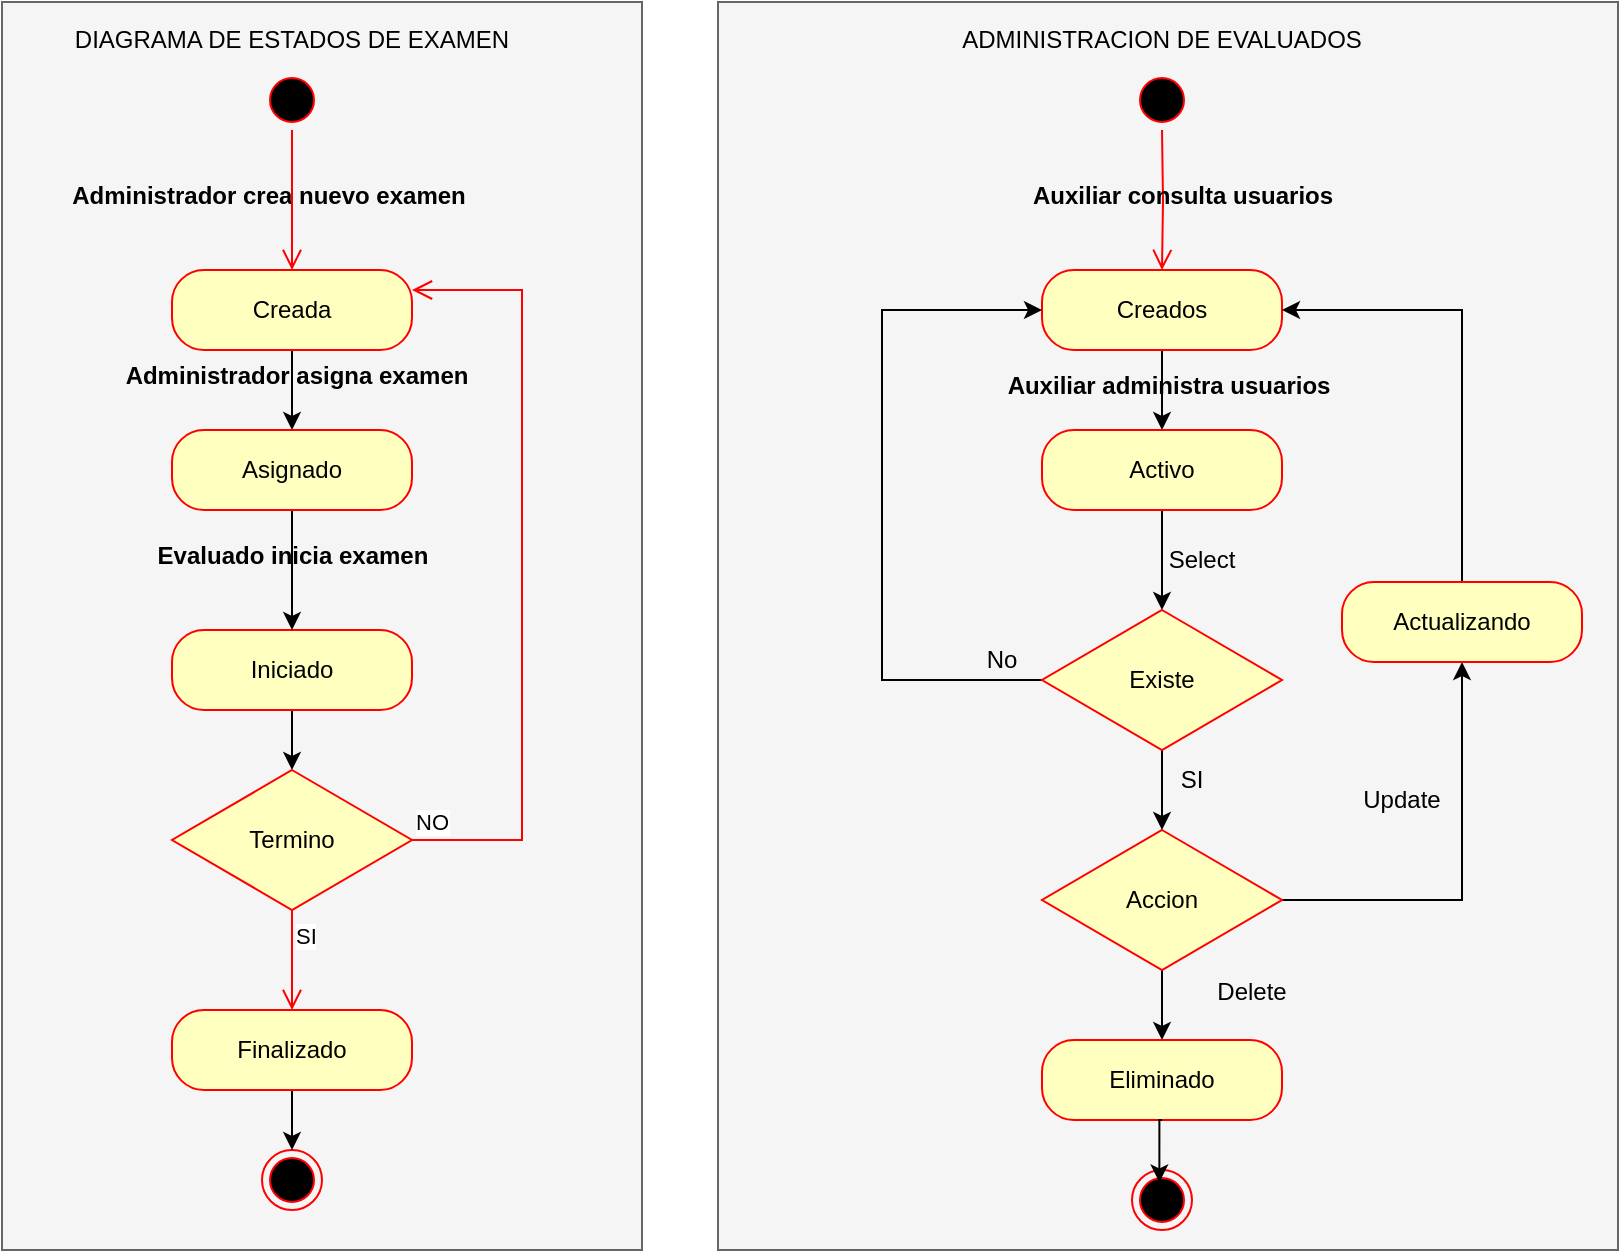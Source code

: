 <mxfile version="24.7.8">
  <diagram name="Página-1" id="G2aOBRKmYlYPZ_sjf6J7">
    <mxGraphModel dx="1290" dy="621" grid="1" gridSize="10" guides="1" tooltips="1" connect="1" arrows="1" fold="1" page="1" pageScale="1" pageWidth="1169" pageHeight="827" math="0" shadow="0">
      <root>
        <mxCell id="0" />
        <mxCell id="1" parent="0" />
        <mxCell id="goxQH9hMcrP3ggXVRuTO-57" value="" style="rounded=0;whiteSpace=wrap;html=1;fillColor=#f5f5f5;fontColor=#333333;strokeColor=#666666;" parent="1" vertex="1">
          <mxGeometry x="498" y="102" width="450" height="624" as="geometry" />
        </mxCell>
        <mxCell id="goxQH9hMcrP3ggXVRuTO-26" value="" style="rounded=0;whiteSpace=wrap;html=1;fillColor=#f5f5f5;fontColor=#333333;strokeColor=#666666;" parent="1" vertex="1">
          <mxGeometry x="140" y="102" width="320" height="624" as="geometry" />
        </mxCell>
        <mxCell id="goxQH9hMcrP3ggXVRuTO-1" value="" style="ellipse;html=1;shape=startState;fillColor=#000000;strokeColor=#ff0000;" parent="1" vertex="1">
          <mxGeometry x="270" y="136" width="30" height="30" as="geometry" />
        </mxCell>
        <mxCell id="goxQH9hMcrP3ggXVRuTO-3" value="" style="ellipse;html=1;shape=endState;fillColor=#000000;strokeColor=#ff0000;" parent="1" vertex="1">
          <mxGeometry x="270" y="676" width="30" height="30" as="geometry" />
        </mxCell>
        <mxCell id="goxQH9hMcrP3ggXVRuTO-17" style="edgeStyle=orthogonalEdgeStyle;rounded=0;orthogonalLoop=1;jettySize=auto;html=1;exitX=0.5;exitY=1;exitDx=0;exitDy=0;entryX=0.5;entryY=0;entryDx=0;entryDy=0;" parent="1" source="goxQH9hMcrP3ggXVRuTO-4" target="goxQH9hMcrP3ggXVRuTO-14" edge="1">
          <mxGeometry relative="1" as="geometry" />
        </mxCell>
        <mxCell id="goxQH9hMcrP3ggXVRuTO-4" value="Creada" style="rounded=1;whiteSpace=wrap;html=1;arcSize=40;fontColor=#000000;fillColor=#ffffc0;strokeColor=#ff0000;" parent="1" vertex="1">
          <mxGeometry x="225" y="236" width="120" height="40" as="geometry" />
        </mxCell>
        <mxCell id="goxQH9hMcrP3ggXVRuTO-6" value="DIAGRAMA DE ESTADOS DE EXAMEN" style="text;html=1;align=center;verticalAlign=middle;whiteSpace=wrap;rounded=0;" parent="1" vertex="1">
          <mxGeometry x="150" y="106" width="270" height="30" as="geometry" />
        </mxCell>
        <mxCell id="goxQH9hMcrP3ggXVRuTO-23" style="edgeStyle=orthogonalEdgeStyle;rounded=0;orthogonalLoop=1;jettySize=auto;html=1;exitX=0.5;exitY=1;exitDx=0;exitDy=0;entryX=0.5;entryY=0;entryDx=0;entryDy=0;" parent="1" source="goxQH9hMcrP3ggXVRuTO-7" target="goxQH9hMcrP3ggXVRuTO-20" edge="1">
          <mxGeometry relative="1" as="geometry" />
        </mxCell>
        <mxCell id="goxQH9hMcrP3ggXVRuTO-7" value="Iniciado" style="rounded=1;whiteSpace=wrap;html=1;arcSize=40;fontColor=#000000;fillColor=#ffffc0;strokeColor=#ff0000;" parent="1" vertex="1">
          <mxGeometry x="225" y="416" width="120" height="40" as="geometry" />
        </mxCell>
        <mxCell id="goxQH9hMcrP3ggXVRuTO-24" style="edgeStyle=orthogonalEdgeStyle;rounded=0;orthogonalLoop=1;jettySize=auto;html=1;exitX=0.5;exitY=1;exitDx=0;exitDy=0;" parent="1" source="goxQH9hMcrP3ggXVRuTO-9" target="goxQH9hMcrP3ggXVRuTO-3" edge="1">
          <mxGeometry relative="1" as="geometry" />
        </mxCell>
        <mxCell id="goxQH9hMcrP3ggXVRuTO-9" value="Finalizado" style="rounded=1;whiteSpace=wrap;html=1;arcSize=40;fontColor=#000000;fillColor=#ffffc0;strokeColor=#ff0000;" parent="1" vertex="1">
          <mxGeometry x="225" y="606" width="120" height="40" as="geometry" />
        </mxCell>
        <mxCell id="goxQH9hMcrP3ggXVRuTO-10" value="Administrador crea nuevo examen" style="text;align=center;fontStyle=1;verticalAlign=middle;spacingLeft=3;spacingRight=3;strokeColor=none;rotatable=0;points=[[0,0.5],[1,0.5]];portConstraint=eastwest;html=1;" parent="1" vertex="1">
          <mxGeometry x="233" y="186" width="80" height="26" as="geometry" />
        </mxCell>
        <mxCell id="goxQH9hMcrP3ggXVRuTO-12" value="" style="edgeStyle=orthogonalEdgeStyle;html=1;verticalAlign=bottom;endArrow=open;endSize=8;strokeColor=#ff0000;rounded=0;exitX=0.5;exitY=1;exitDx=0;exitDy=0;entryX=0.5;entryY=0;entryDx=0;entryDy=0;" parent="1" source="goxQH9hMcrP3ggXVRuTO-1" target="goxQH9hMcrP3ggXVRuTO-4" edge="1">
          <mxGeometry relative="1" as="geometry">
            <mxPoint x="295" y="346" as="targetPoint" />
            <mxPoint x="295" y="286" as="sourcePoint" />
          </mxGeometry>
        </mxCell>
        <mxCell id="goxQH9hMcrP3ggXVRuTO-18" style="edgeStyle=orthogonalEdgeStyle;rounded=0;orthogonalLoop=1;jettySize=auto;html=1;exitX=0.5;exitY=1;exitDx=0;exitDy=0;" parent="1" source="goxQH9hMcrP3ggXVRuTO-14" target="goxQH9hMcrP3ggXVRuTO-7" edge="1">
          <mxGeometry relative="1" as="geometry" />
        </mxCell>
        <mxCell id="goxQH9hMcrP3ggXVRuTO-14" value="Asignado" style="rounded=1;whiteSpace=wrap;html=1;arcSize=40;fontColor=#000000;fillColor=#ffffc0;strokeColor=#ff0000;" parent="1" vertex="1">
          <mxGeometry x="225" y="316" width="120" height="40" as="geometry" />
        </mxCell>
        <mxCell id="goxQH9hMcrP3ggXVRuTO-15" value="Administrador asigna examen" style="text;align=center;fontStyle=1;verticalAlign=middle;spacingLeft=3;spacingRight=3;strokeColor=none;rotatable=0;points=[[0,0.5],[1,0.5]];portConstraint=eastwest;html=1;" parent="1" vertex="1">
          <mxGeometry x="247" y="276" width="80" height="26" as="geometry" />
        </mxCell>
        <mxCell id="goxQH9hMcrP3ggXVRuTO-19" value="Evaluado inicia examen" style="text;align=center;fontStyle=1;verticalAlign=middle;spacingLeft=3;spacingRight=3;strokeColor=none;rotatable=0;points=[[0,0.5],[1,0.5]];portConstraint=eastwest;html=1;" parent="1" vertex="1">
          <mxGeometry x="245" y="366" width="80" height="26" as="geometry" />
        </mxCell>
        <mxCell id="goxQH9hMcrP3ggXVRuTO-20" value="Termino" style="rhombus;whiteSpace=wrap;html=1;fontColor=#000000;fillColor=#ffffc0;strokeColor=#ff0000;" parent="1" vertex="1">
          <mxGeometry x="225" y="486" width="120" height="70" as="geometry" />
        </mxCell>
        <mxCell id="goxQH9hMcrP3ggXVRuTO-21" value="NO" style="edgeStyle=orthogonalEdgeStyle;html=1;align=left;verticalAlign=bottom;endArrow=open;endSize=8;strokeColor=#ff0000;rounded=0;exitX=1;exitY=0.5;exitDx=0;exitDy=0;entryX=1;entryY=0.25;entryDx=0;entryDy=0;" parent="1" source="goxQH9hMcrP3ggXVRuTO-20" target="goxQH9hMcrP3ggXVRuTO-4" edge="1">
          <mxGeometry x="-1" relative="1" as="geometry">
            <mxPoint x="610" y="521" as="targetPoint" />
            <mxPoint x="365" y="541" as="sourcePoint" />
            <Array as="points">
              <mxPoint x="400" y="521" />
              <mxPoint x="400" y="246" />
            </Array>
          </mxGeometry>
        </mxCell>
        <mxCell id="goxQH9hMcrP3ggXVRuTO-22" value="SI" style="edgeStyle=orthogonalEdgeStyle;html=1;align=left;verticalAlign=top;endArrow=open;endSize=8;strokeColor=#ff0000;rounded=0;entryX=0.5;entryY=0;entryDx=0;entryDy=0;" parent="1" source="goxQH9hMcrP3ggXVRuTO-20" target="goxQH9hMcrP3ggXVRuTO-9" edge="1">
          <mxGeometry x="-1" relative="1" as="geometry">
            <mxPoint x="280" y="596" as="targetPoint" />
          </mxGeometry>
        </mxCell>
        <mxCell id="goxQH9hMcrP3ggXVRuTO-27" value="" style="ellipse;html=1;shape=startState;fillColor=#000000;strokeColor=#ff0000;" parent="1" vertex="1">
          <mxGeometry x="705" y="136" width="30" height="30" as="geometry" />
        </mxCell>
        <mxCell id="goxQH9hMcrP3ggXVRuTO-36" style="edgeStyle=orthogonalEdgeStyle;rounded=0;orthogonalLoop=1;jettySize=auto;html=1;exitX=0.5;exitY=1;exitDx=0;exitDy=0;entryX=0.5;entryY=0;entryDx=0;entryDy=0;" parent="1" source="goxQH9hMcrP3ggXVRuTO-28" target="goxQH9hMcrP3ggXVRuTO-35" edge="1">
          <mxGeometry relative="1" as="geometry" />
        </mxCell>
        <mxCell id="goxQH9hMcrP3ggXVRuTO-28" value="Creados" style="rounded=1;whiteSpace=wrap;html=1;arcSize=40;fontColor=#000000;fillColor=#ffffc0;strokeColor=#ff0000;" parent="1" vertex="1">
          <mxGeometry x="660" y="236" width="120" height="40" as="geometry" />
        </mxCell>
        <mxCell id="goxQH9hMcrP3ggXVRuTO-29" value="" style="edgeStyle=orthogonalEdgeStyle;html=1;verticalAlign=bottom;endArrow=open;endSize=8;strokeColor=#ff0000;rounded=0;entryX=0.5;entryY=0;entryDx=0;entryDy=0;" parent="1" target="goxQH9hMcrP3ggXVRuTO-28" edge="1">
          <mxGeometry relative="1" as="geometry">
            <mxPoint x="730" y="346" as="targetPoint" />
            <mxPoint x="720" y="166" as="sourcePoint" />
          </mxGeometry>
        </mxCell>
        <mxCell id="goxQH9hMcrP3ggXVRuTO-30" value="ADMINISTRACION DE EVALUADOS" style="text;html=1;align=center;verticalAlign=middle;whiteSpace=wrap;rounded=0;" parent="1" vertex="1">
          <mxGeometry x="585" y="106" width="270" height="30" as="geometry" />
        </mxCell>
        <mxCell id="goxQH9hMcrP3ggXVRuTO-31" value="Auxiliar consulta usuarios" style="text;align=center;fontStyle=1;verticalAlign=middle;spacingLeft=3;spacingRight=3;strokeColor=none;rotatable=0;points=[[0,0.5],[1,0.5]];portConstraint=eastwest;html=1;" parent="1" vertex="1">
          <mxGeometry x="690" y="186" width="80" height="26" as="geometry" />
        </mxCell>
        <mxCell id="goxQH9hMcrP3ggXVRuTO-38" style="edgeStyle=orthogonalEdgeStyle;rounded=0;orthogonalLoop=1;jettySize=auto;html=1;exitX=1;exitY=0.5;exitDx=0;exitDy=0;entryX=0.5;entryY=1;entryDx=0;entryDy=0;" parent="1" source="goxQH9hMcrP3ggXVRuTO-32" target="goxQH9hMcrP3ggXVRuTO-34" edge="1">
          <mxGeometry relative="1" as="geometry" />
        </mxCell>
        <mxCell id="goxQH9hMcrP3ggXVRuTO-55" style="edgeStyle=orthogonalEdgeStyle;rounded=0;orthogonalLoop=1;jettySize=auto;html=1;exitX=0.5;exitY=1;exitDx=0;exitDy=0;entryX=0.5;entryY=0;entryDx=0;entryDy=0;" parent="1" source="goxQH9hMcrP3ggXVRuTO-32" target="goxQH9hMcrP3ggXVRuTO-50" edge="1">
          <mxGeometry relative="1" as="geometry" />
        </mxCell>
        <mxCell id="goxQH9hMcrP3ggXVRuTO-32" value="Accion" style="rhombus;whiteSpace=wrap;html=1;fontColor=#000000;fillColor=#ffffc0;strokeColor=#ff0000;" parent="1" vertex="1">
          <mxGeometry x="660" y="516" width="120" height="70" as="geometry" />
        </mxCell>
        <mxCell id="goxQH9hMcrP3ggXVRuTO-39" style="edgeStyle=orthogonalEdgeStyle;rounded=0;orthogonalLoop=1;jettySize=auto;html=1;exitX=0.5;exitY=0;exitDx=0;exitDy=0;entryX=1;entryY=0.5;entryDx=0;entryDy=0;" parent="1" source="goxQH9hMcrP3ggXVRuTO-34" target="goxQH9hMcrP3ggXVRuTO-28" edge="1">
          <mxGeometry relative="1" as="geometry" />
        </mxCell>
        <mxCell id="goxQH9hMcrP3ggXVRuTO-34" value="Actualizando" style="rounded=1;whiteSpace=wrap;html=1;arcSize=40;fontColor=#000000;fillColor=#ffffc0;strokeColor=#ff0000;" parent="1" vertex="1">
          <mxGeometry x="810" y="392" width="120" height="40" as="geometry" />
        </mxCell>
        <mxCell id="goxQH9hMcrP3ggXVRuTO-41" style="edgeStyle=orthogonalEdgeStyle;rounded=0;orthogonalLoop=1;jettySize=auto;html=1;exitX=0.5;exitY=1;exitDx=0;exitDy=0;entryX=0.5;entryY=0;entryDx=0;entryDy=0;" parent="1" source="goxQH9hMcrP3ggXVRuTO-35" target="goxQH9hMcrP3ggXVRuTO-46" edge="1">
          <mxGeometry relative="1" as="geometry">
            <mxPoint x="720" y="376" as="targetPoint" />
          </mxGeometry>
        </mxCell>
        <mxCell id="goxQH9hMcrP3ggXVRuTO-35" value="Activo" style="rounded=1;whiteSpace=wrap;html=1;arcSize=40;fontColor=#000000;fillColor=#ffffc0;strokeColor=#ff0000;" parent="1" vertex="1">
          <mxGeometry x="660" y="316" width="120" height="40" as="geometry" />
        </mxCell>
        <mxCell id="goxQH9hMcrP3ggXVRuTO-37" value="Auxiliar administra usuarios" style="text;align=center;fontStyle=1;verticalAlign=middle;spacingLeft=3;spacingRight=3;strokeColor=none;rotatable=0;points=[[0,0.5],[1,0.5]];portConstraint=eastwest;html=1;" parent="1" vertex="1">
          <mxGeometry x="683" y="286" width="80" height="16" as="geometry" />
        </mxCell>
        <mxCell id="goxQH9hMcrP3ggXVRuTO-40" value="Update" style="text;html=1;align=center;verticalAlign=middle;whiteSpace=wrap;rounded=0;" parent="1" vertex="1">
          <mxGeometry x="810" y="486" width="60" height="30" as="geometry" />
        </mxCell>
        <mxCell id="goxQH9hMcrP3ggXVRuTO-43" style="edgeStyle=orthogonalEdgeStyle;rounded=0;orthogonalLoop=1;jettySize=auto;html=1;entryX=0;entryY=0.5;entryDx=0;entryDy=0;exitX=0;exitY=0.5;exitDx=0;exitDy=0;" parent="1" source="goxQH9hMcrP3ggXVRuTO-46" target="goxQH9hMcrP3ggXVRuTO-28" edge="1">
          <mxGeometry relative="1" as="geometry">
            <mxPoint x="570" y="356" as="targetPoint" />
            <mxPoint x="530" y="416" as="sourcePoint" />
            <Array as="points">
              <mxPoint x="580" y="441" />
              <mxPoint x="580" y="256" />
            </Array>
          </mxGeometry>
        </mxCell>
        <mxCell id="goxQH9hMcrP3ggXVRuTO-45" value="Select" style="text;html=1;align=center;verticalAlign=middle;whiteSpace=wrap;rounded=0;" parent="1" vertex="1">
          <mxGeometry x="710" y="366" width="60" height="30" as="geometry" />
        </mxCell>
        <mxCell id="goxQH9hMcrP3ggXVRuTO-53" style="edgeStyle=orthogonalEdgeStyle;rounded=0;orthogonalLoop=1;jettySize=auto;html=1;exitX=0.5;exitY=1;exitDx=0;exitDy=0;entryX=0.5;entryY=0;entryDx=0;entryDy=0;" parent="1" source="goxQH9hMcrP3ggXVRuTO-46" target="goxQH9hMcrP3ggXVRuTO-32" edge="1">
          <mxGeometry relative="1" as="geometry" />
        </mxCell>
        <mxCell id="goxQH9hMcrP3ggXVRuTO-46" value="Existe" style="rhombus;whiteSpace=wrap;html=1;fontColor=#000000;fillColor=#ffffc0;strokeColor=#ff0000;" parent="1" vertex="1">
          <mxGeometry x="660" y="406" width="120" height="70" as="geometry" />
        </mxCell>
        <mxCell id="goxQH9hMcrP3ggXVRuTO-48" value="No" style="text;html=1;align=center;verticalAlign=middle;whiteSpace=wrap;rounded=0;" parent="1" vertex="1">
          <mxGeometry x="610" y="416" width="60" height="30" as="geometry" />
        </mxCell>
        <mxCell id="goxQH9hMcrP3ggXVRuTO-50" value="Eliminado" style="rounded=1;whiteSpace=wrap;html=1;arcSize=40;fontColor=#000000;fillColor=#ffffc0;strokeColor=#ff0000;" parent="1" vertex="1">
          <mxGeometry x="660" y="621" width="120" height="40" as="geometry" />
        </mxCell>
        <mxCell id="goxQH9hMcrP3ggXVRuTO-54" value="SI" style="text;html=1;align=center;verticalAlign=middle;whiteSpace=wrap;rounded=0;" parent="1" vertex="1">
          <mxGeometry x="705" y="476" width="60" height="30" as="geometry" />
        </mxCell>
        <mxCell id="goxQH9hMcrP3ggXVRuTO-56" value="Delete" style="text;html=1;align=center;verticalAlign=middle;whiteSpace=wrap;rounded=0;" parent="1" vertex="1">
          <mxGeometry x="735" y="582" width="60" height="30" as="geometry" />
        </mxCell>
        <mxCell id="ebWBxbD-ErqMGOvtvKGq-1" value="" style="ellipse;html=1;shape=endState;fillColor=#000000;strokeColor=#ff0000;" parent="1" vertex="1">
          <mxGeometry x="705" y="686" width="30" height="30" as="geometry" />
        </mxCell>
        <mxCell id="ebWBxbD-ErqMGOvtvKGq-2" style="edgeStyle=orthogonalEdgeStyle;rounded=0;orthogonalLoop=1;jettySize=auto;html=1;exitX=0.5;exitY=1;exitDx=0;exitDy=0;entryX=0.456;entryY=0.206;entryDx=0;entryDy=0;entryPerimeter=0;" parent="1" source="goxQH9hMcrP3ggXVRuTO-50" target="ebWBxbD-ErqMGOvtvKGq-1" edge="1">
          <mxGeometry relative="1" as="geometry" />
        </mxCell>
      </root>
    </mxGraphModel>
  </diagram>
</mxfile>
